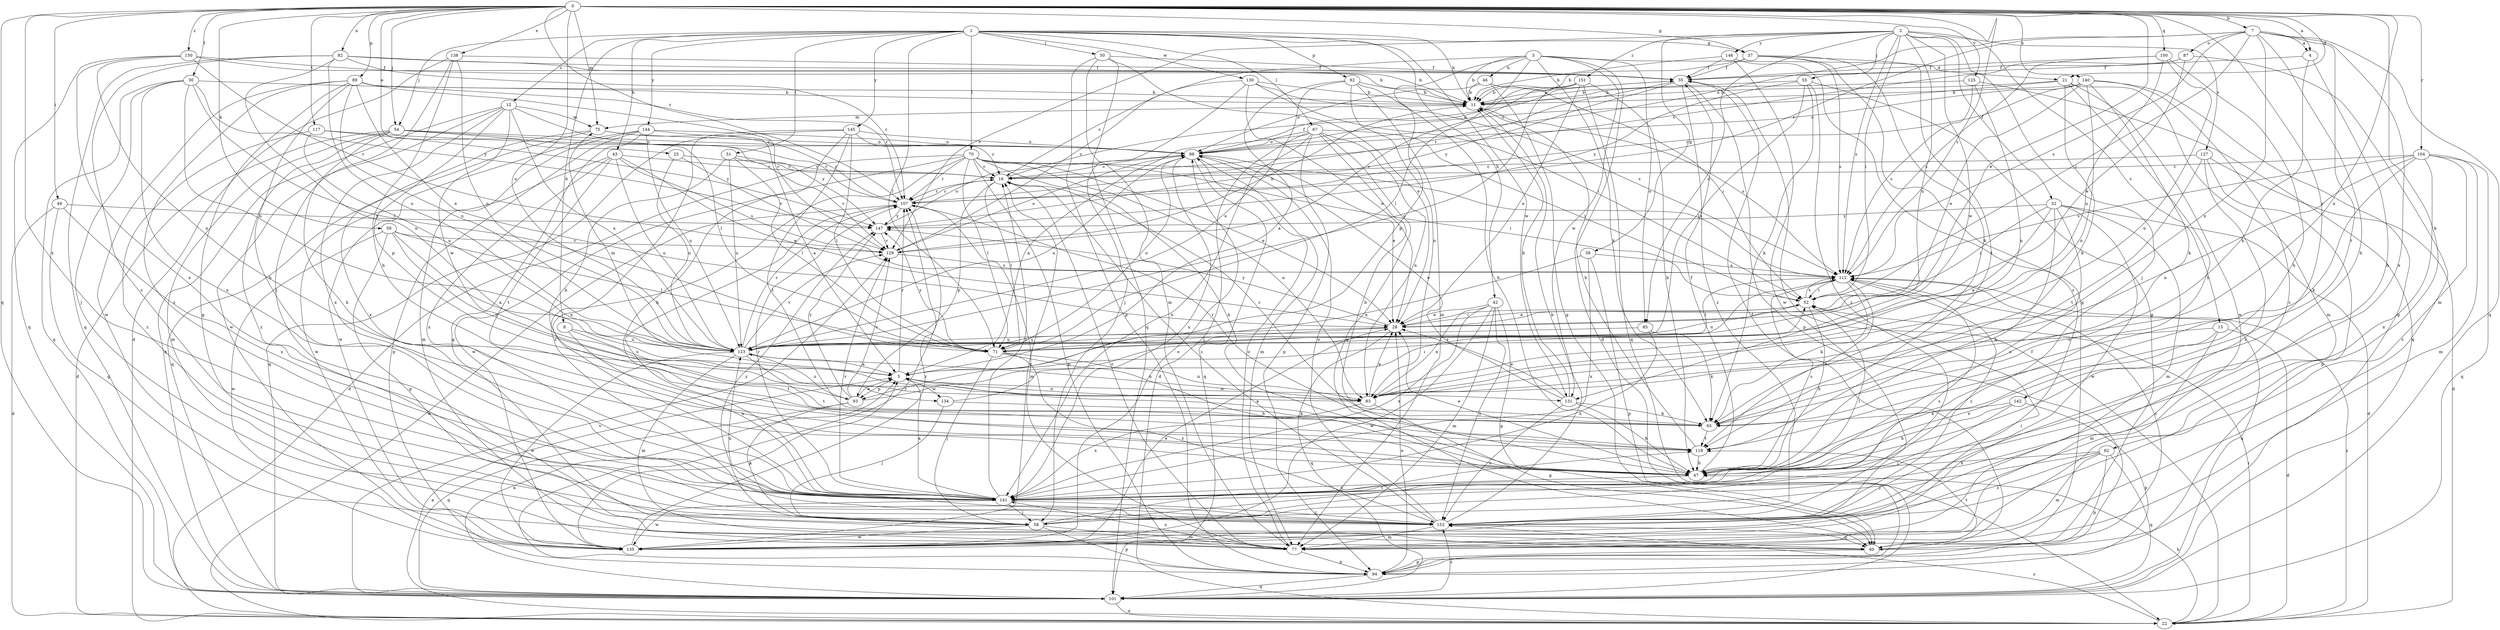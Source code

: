 strict digraph  {
0;
1;
2;
3;
4;
5;
7;
8;
11;
12;
15;
16;
21;
22;
25;
28;
30;
32;
35;
37;
39;
40;
42;
43;
46;
47;
49;
50;
51;
52;
54;
55;
58;
59;
62;
65;
67;
70;
71;
75;
77;
82;
83;
85;
87;
88;
89;
92;
93;
94;
100;
101;
104;
107;
112;
117;
118;
123;
125;
127;
129;
130;
131;
134;
135;
138;
140;
141;
142;
144;
145;
146;
147;
150;
151;
152;
0 -> 4  [label=a];
0 -> 7  [label=b];
0 -> 21  [label=d];
0 -> 25  [label=e];
0 -> 28  [label=e];
0 -> 30  [label=f];
0 -> 37  [label=g];
0 -> 49  [label=i];
0 -> 54  [label=j];
0 -> 59  [label=k];
0 -> 62  [label=k];
0 -> 75  [label=m];
0 -> 82  [label=n];
0 -> 83  [label=n];
0 -> 89  [label=p];
0 -> 100  [label=q];
0 -> 101  [label=q];
0 -> 104  [label=r];
0 -> 107  [label=r];
0 -> 112  [label=s];
0 -> 117  [label=t];
0 -> 123  [label=u];
0 -> 125  [label=v];
0 -> 138  [label=x];
0 -> 140  [label=x];
0 -> 141  [label=x];
0 -> 142  [label=y];
0 -> 150  [label=z];
1 -> 8  [label=b];
1 -> 11  [label=b];
1 -> 12  [label=c];
1 -> 37  [label=g];
1 -> 42  [label=h];
1 -> 43  [label=h];
1 -> 50  [label=i];
1 -> 51  [label=i];
1 -> 54  [label=j];
1 -> 67  [label=l];
1 -> 70  [label=l];
1 -> 71  [label=l];
1 -> 92  [label=p];
1 -> 130  [label=w];
1 -> 131  [label=w];
1 -> 144  [label=y];
1 -> 145  [label=y];
2 -> 15  [label=c];
2 -> 32  [label=f];
2 -> 39  [label=g];
2 -> 52  [label=i];
2 -> 55  [label=j];
2 -> 58  [label=j];
2 -> 85  [label=o];
2 -> 112  [label=s];
2 -> 123  [label=u];
2 -> 127  [label=v];
2 -> 129  [label=v];
2 -> 131  [label=w];
2 -> 146  [label=y];
2 -> 151  [label=z];
3 -> 11  [label=b];
3 -> 21  [label=d];
3 -> 22  [label=d];
3 -> 46  [label=h];
3 -> 65  [label=k];
3 -> 71  [label=l];
3 -> 85  [label=o];
3 -> 93  [label=p];
3 -> 129  [label=v];
3 -> 131  [label=w];
4 -> 35  [label=f];
4 -> 47  [label=h];
4 -> 65  [label=k];
5 -> 75  [label=m];
5 -> 83  [label=n];
5 -> 93  [label=p];
5 -> 107  [label=r];
5 -> 131  [label=w];
5 -> 134  [label=w];
7 -> 4  [label=a];
7 -> 47  [label=h];
7 -> 52  [label=i];
7 -> 83  [label=n];
7 -> 87  [label=o];
7 -> 88  [label=o];
7 -> 101  [label=q];
7 -> 107  [label=r];
7 -> 112  [label=s];
7 -> 118  [label=t];
7 -> 141  [label=x];
8 -> 118  [label=t];
8 -> 123  [label=u];
8 -> 141  [label=x];
11 -> 75  [label=m];
11 -> 112  [label=s];
12 -> 71  [label=l];
12 -> 75  [label=m];
12 -> 93  [label=p];
12 -> 101  [label=q];
12 -> 123  [label=u];
12 -> 134  [label=w];
12 -> 135  [label=w];
12 -> 141  [label=x];
15 -> 22  [label=d];
15 -> 77  [label=m];
15 -> 123  [label=u];
15 -> 141  [label=x];
16 -> 35  [label=f];
16 -> 71  [label=l];
16 -> 93  [label=p];
16 -> 107  [label=r];
21 -> 11  [label=b];
21 -> 47  [label=h];
21 -> 65  [label=k];
21 -> 77  [label=m];
21 -> 88  [label=o];
21 -> 135  [label=w];
22 -> 5  [label=a];
22 -> 35  [label=f];
22 -> 47  [label=h];
22 -> 52  [label=i];
22 -> 112  [label=s];
22 -> 152  [label=z];
25 -> 16  [label=c];
25 -> 123  [label=u];
25 -> 129  [label=v];
28 -> 52  [label=i];
28 -> 71  [label=l];
28 -> 101  [label=q];
28 -> 123  [label=u];
28 -> 147  [label=y];
30 -> 11  [label=b];
30 -> 58  [label=j];
30 -> 71  [label=l];
30 -> 101  [label=q];
30 -> 123  [label=u];
30 -> 141  [label=x];
30 -> 147  [label=y];
32 -> 5  [label=a];
32 -> 22  [label=d];
32 -> 47  [label=h];
32 -> 52  [label=i];
32 -> 77  [label=m];
32 -> 135  [label=w];
32 -> 141  [label=x];
32 -> 147  [label=y];
35 -> 11  [label=b];
35 -> 94  [label=p];
35 -> 107  [label=r];
35 -> 147  [label=y];
35 -> 152  [label=z];
37 -> 11  [label=b];
37 -> 35  [label=f];
37 -> 65  [label=k];
37 -> 112  [label=s];
37 -> 118  [label=t];
37 -> 152  [label=z];
39 -> 5  [label=a];
39 -> 94  [label=p];
39 -> 112  [label=s];
39 -> 141  [label=x];
40 -> 35  [label=f];
40 -> 94  [label=p];
40 -> 112  [label=s];
40 -> 118  [label=t];
42 -> 28  [label=e];
42 -> 40  [label=g];
42 -> 77  [label=m];
42 -> 83  [label=n];
42 -> 135  [label=w];
42 -> 141  [label=x];
42 -> 152  [label=z];
43 -> 16  [label=c];
43 -> 28  [label=e];
43 -> 112  [label=s];
43 -> 118  [label=t];
43 -> 123  [label=u];
43 -> 135  [label=w];
43 -> 141  [label=x];
46 -> 11  [label=b];
46 -> 40  [label=g];
46 -> 52  [label=i];
46 -> 88  [label=o];
47 -> 28  [label=e];
47 -> 35  [label=f];
47 -> 112  [label=s];
47 -> 141  [label=x];
49 -> 22  [label=d];
49 -> 40  [label=g];
49 -> 141  [label=x];
49 -> 147  [label=y];
50 -> 28  [label=e];
50 -> 35  [label=f];
50 -> 77  [label=m];
50 -> 94  [label=p];
50 -> 101  [label=q];
51 -> 16  [label=c];
51 -> 65  [label=k];
51 -> 71  [label=l];
51 -> 123  [label=u];
51 -> 129  [label=v];
52 -> 28  [label=e];
52 -> 47  [label=h];
52 -> 112  [label=s];
52 -> 123  [label=u];
54 -> 22  [label=d];
54 -> 47  [label=h];
54 -> 77  [label=m];
54 -> 88  [label=o];
54 -> 107  [label=r];
54 -> 147  [label=y];
54 -> 152  [label=z];
55 -> 11  [label=b];
55 -> 40  [label=g];
55 -> 65  [label=k];
55 -> 71  [label=l];
55 -> 147  [label=y];
55 -> 152  [label=z];
58 -> 77  [label=m];
58 -> 94  [label=p];
58 -> 112  [label=s];
58 -> 118  [label=t];
58 -> 135  [label=w];
58 -> 147  [label=y];
59 -> 5  [label=a];
59 -> 40  [label=g];
59 -> 71  [label=l];
59 -> 83  [label=n];
59 -> 129  [label=v];
59 -> 135  [label=w];
62 -> 47  [label=h];
62 -> 58  [label=j];
62 -> 77  [label=m];
62 -> 94  [label=p];
62 -> 101  [label=q];
62 -> 152  [label=z];
65 -> 5  [label=a];
65 -> 16  [label=c];
65 -> 107  [label=r];
65 -> 118  [label=t];
67 -> 5  [label=a];
67 -> 22  [label=d];
67 -> 40  [label=g];
67 -> 47  [label=h];
67 -> 52  [label=i];
67 -> 83  [label=n];
67 -> 88  [label=o];
67 -> 94  [label=p];
67 -> 141  [label=x];
70 -> 16  [label=c];
70 -> 22  [label=d];
70 -> 28  [label=e];
70 -> 47  [label=h];
70 -> 52  [label=i];
70 -> 71  [label=l];
70 -> 83  [label=n];
70 -> 94  [label=p];
70 -> 107  [label=r];
70 -> 112  [label=s];
70 -> 135  [label=w];
70 -> 152  [label=z];
71 -> 47  [label=h];
71 -> 58  [label=j];
71 -> 83  [label=n];
71 -> 88  [label=o];
71 -> 147  [label=y];
71 -> 152  [label=z];
75 -> 88  [label=o];
75 -> 101  [label=q];
75 -> 107  [label=r];
75 -> 141  [label=x];
77 -> 16  [label=c];
77 -> 88  [label=o];
77 -> 94  [label=p];
77 -> 141  [label=x];
82 -> 11  [label=b];
82 -> 35  [label=f];
82 -> 83  [label=n];
82 -> 101  [label=q];
82 -> 107  [label=r];
82 -> 123  [label=u];
82 -> 152  [label=z];
83 -> 28  [label=e];
83 -> 40  [label=g];
83 -> 141  [label=x];
85 -> 65  [label=k];
85 -> 123  [label=u];
85 -> 141  [label=x];
87 -> 16  [label=c];
87 -> 28  [label=e];
87 -> 35  [label=f];
87 -> 77  [label=m];
88 -> 16  [label=c];
88 -> 28  [label=e];
88 -> 77  [label=m];
88 -> 101  [label=q];
88 -> 123  [label=u];
88 -> 141  [label=x];
89 -> 11  [label=b];
89 -> 28  [label=e];
89 -> 40  [label=g];
89 -> 47  [label=h];
89 -> 107  [label=r];
89 -> 123  [label=u];
89 -> 129  [label=v];
89 -> 135  [label=w];
89 -> 152  [label=z];
92 -> 5  [label=a];
92 -> 11  [label=b];
92 -> 47  [label=h];
92 -> 77  [label=m];
92 -> 83  [label=n];
92 -> 123  [label=u];
93 -> 5  [label=a];
93 -> 58  [label=j];
93 -> 101  [label=q];
93 -> 112  [label=s];
93 -> 123  [label=u];
93 -> 129  [label=v];
93 -> 147  [label=y];
94 -> 28  [label=e];
94 -> 101  [label=q];
94 -> 107  [label=r];
100 -> 35  [label=f];
100 -> 47  [label=h];
100 -> 83  [label=n];
100 -> 112  [label=s];
100 -> 123  [label=u];
101 -> 5  [label=a];
101 -> 22  [label=d];
101 -> 129  [label=v];
101 -> 152  [label=z];
104 -> 16  [label=c];
104 -> 65  [label=k];
104 -> 77  [label=m];
104 -> 83  [label=n];
104 -> 101  [label=q];
104 -> 112  [label=s];
104 -> 141  [label=x];
104 -> 152  [label=z];
107 -> 16  [label=c];
107 -> 22  [label=d];
107 -> 77  [label=m];
107 -> 141  [label=x];
107 -> 147  [label=y];
112 -> 52  [label=i];
112 -> 65  [label=k];
112 -> 71  [label=l];
112 -> 101  [label=q];
112 -> 118  [label=t];
112 -> 152  [label=z];
117 -> 88  [label=o];
117 -> 123  [label=u];
117 -> 147  [label=y];
117 -> 152  [label=z];
118 -> 11  [label=b];
118 -> 47  [label=h];
123 -> 5  [label=a];
123 -> 77  [label=m];
123 -> 83  [label=n];
123 -> 107  [label=r];
123 -> 118  [label=t];
123 -> 129  [label=v];
123 -> 135  [label=w];
125 -> 11  [label=b];
125 -> 83  [label=n];
125 -> 101  [label=q];
125 -> 112  [label=s];
127 -> 16  [label=c];
127 -> 22  [label=d];
127 -> 94  [label=p];
127 -> 118  [label=t];
127 -> 152  [label=z];
129 -> 11  [label=b];
129 -> 88  [label=o];
129 -> 112  [label=s];
130 -> 11  [label=b];
130 -> 16  [label=c];
130 -> 28  [label=e];
130 -> 52  [label=i];
130 -> 58  [label=j];
130 -> 112  [label=s];
131 -> 11  [label=b];
131 -> 28  [label=e];
131 -> 47  [label=h];
131 -> 65  [label=k];
131 -> 88  [label=o];
131 -> 152  [label=z];
134 -> 52  [label=i];
134 -> 58  [label=j];
134 -> 65  [label=k];
135 -> 5  [label=a];
135 -> 16  [label=c];
135 -> 28  [label=e];
135 -> 52  [label=i];
135 -> 88  [label=o];
135 -> 107  [label=r];
138 -> 22  [label=d];
138 -> 35  [label=f];
138 -> 47  [label=h];
138 -> 58  [label=j];
138 -> 123  [label=u];
140 -> 11  [label=b];
140 -> 28  [label=e];
140 -> 40  [label=g];
140 -> 65  [label=k];
140 -> 83  [label=n];
140 -> 88  [label=o];
140 -> 107  [label=r];
140 -> 152  [label=z];
141 -> 5  [label=a];
141 -> 16  [label=c];
141 -> 52  [label=i];
141 -> 58  [label=j];
141 -> 107  [label=r];
141 -> 129  [label=v];
141 -> 135  [label=w];
141 -> 152  [label=z];
142 -> 47  [label=h];
142 -> 58  [label=j];
142 -> 65  [label=k];
142 -> 94  [label=p];
144 -> 5  [label=a];
144 -> 40  [label=g];
144 -> 77  [label=m];
144 -> 88  [label=o];
144 -> 94  [label=p];
144 -> 123  [label=u];
144 -> 135  [label=w];
145 -> 16  [label=c];
145 -> 47  [label=h];
145 -> 71  [label=l];
145 -> 88  [label=o];
145 -> 101  [label=q];
145 -> 118  [label=t];
145 -> 141  [label=x];
146 -> 11  [label=b];
146 -> 35  [label=f];
146 -> 40  [label=g];
146 -> 135  [label=w];
147 -> 88  [label=o];
147 -> 129  [label=v];
150 -> 11  [label=b];
150 -> 35  [label=f];
150 -> 83  [label=n];
150 -> 101  [label=q];
150 -> 129  [label=v];
150 -> 141  [label=x];
151 -> 11  [label=b];
151 -> 28  [label=e];
151 -> 47  [label=h];
151 -> 88  [label=o];
151 -> 101  [label=q];
151 -> 123  [label=u];
151 -> 129  [label=v];
152 -> 11  [label=b];
152 -> 16  [label=c];
152 -> 40  [label=g];
152 -> 77  [label=m];
152 -> 88  [label=o];
152 -> 123  [label=u];
}
